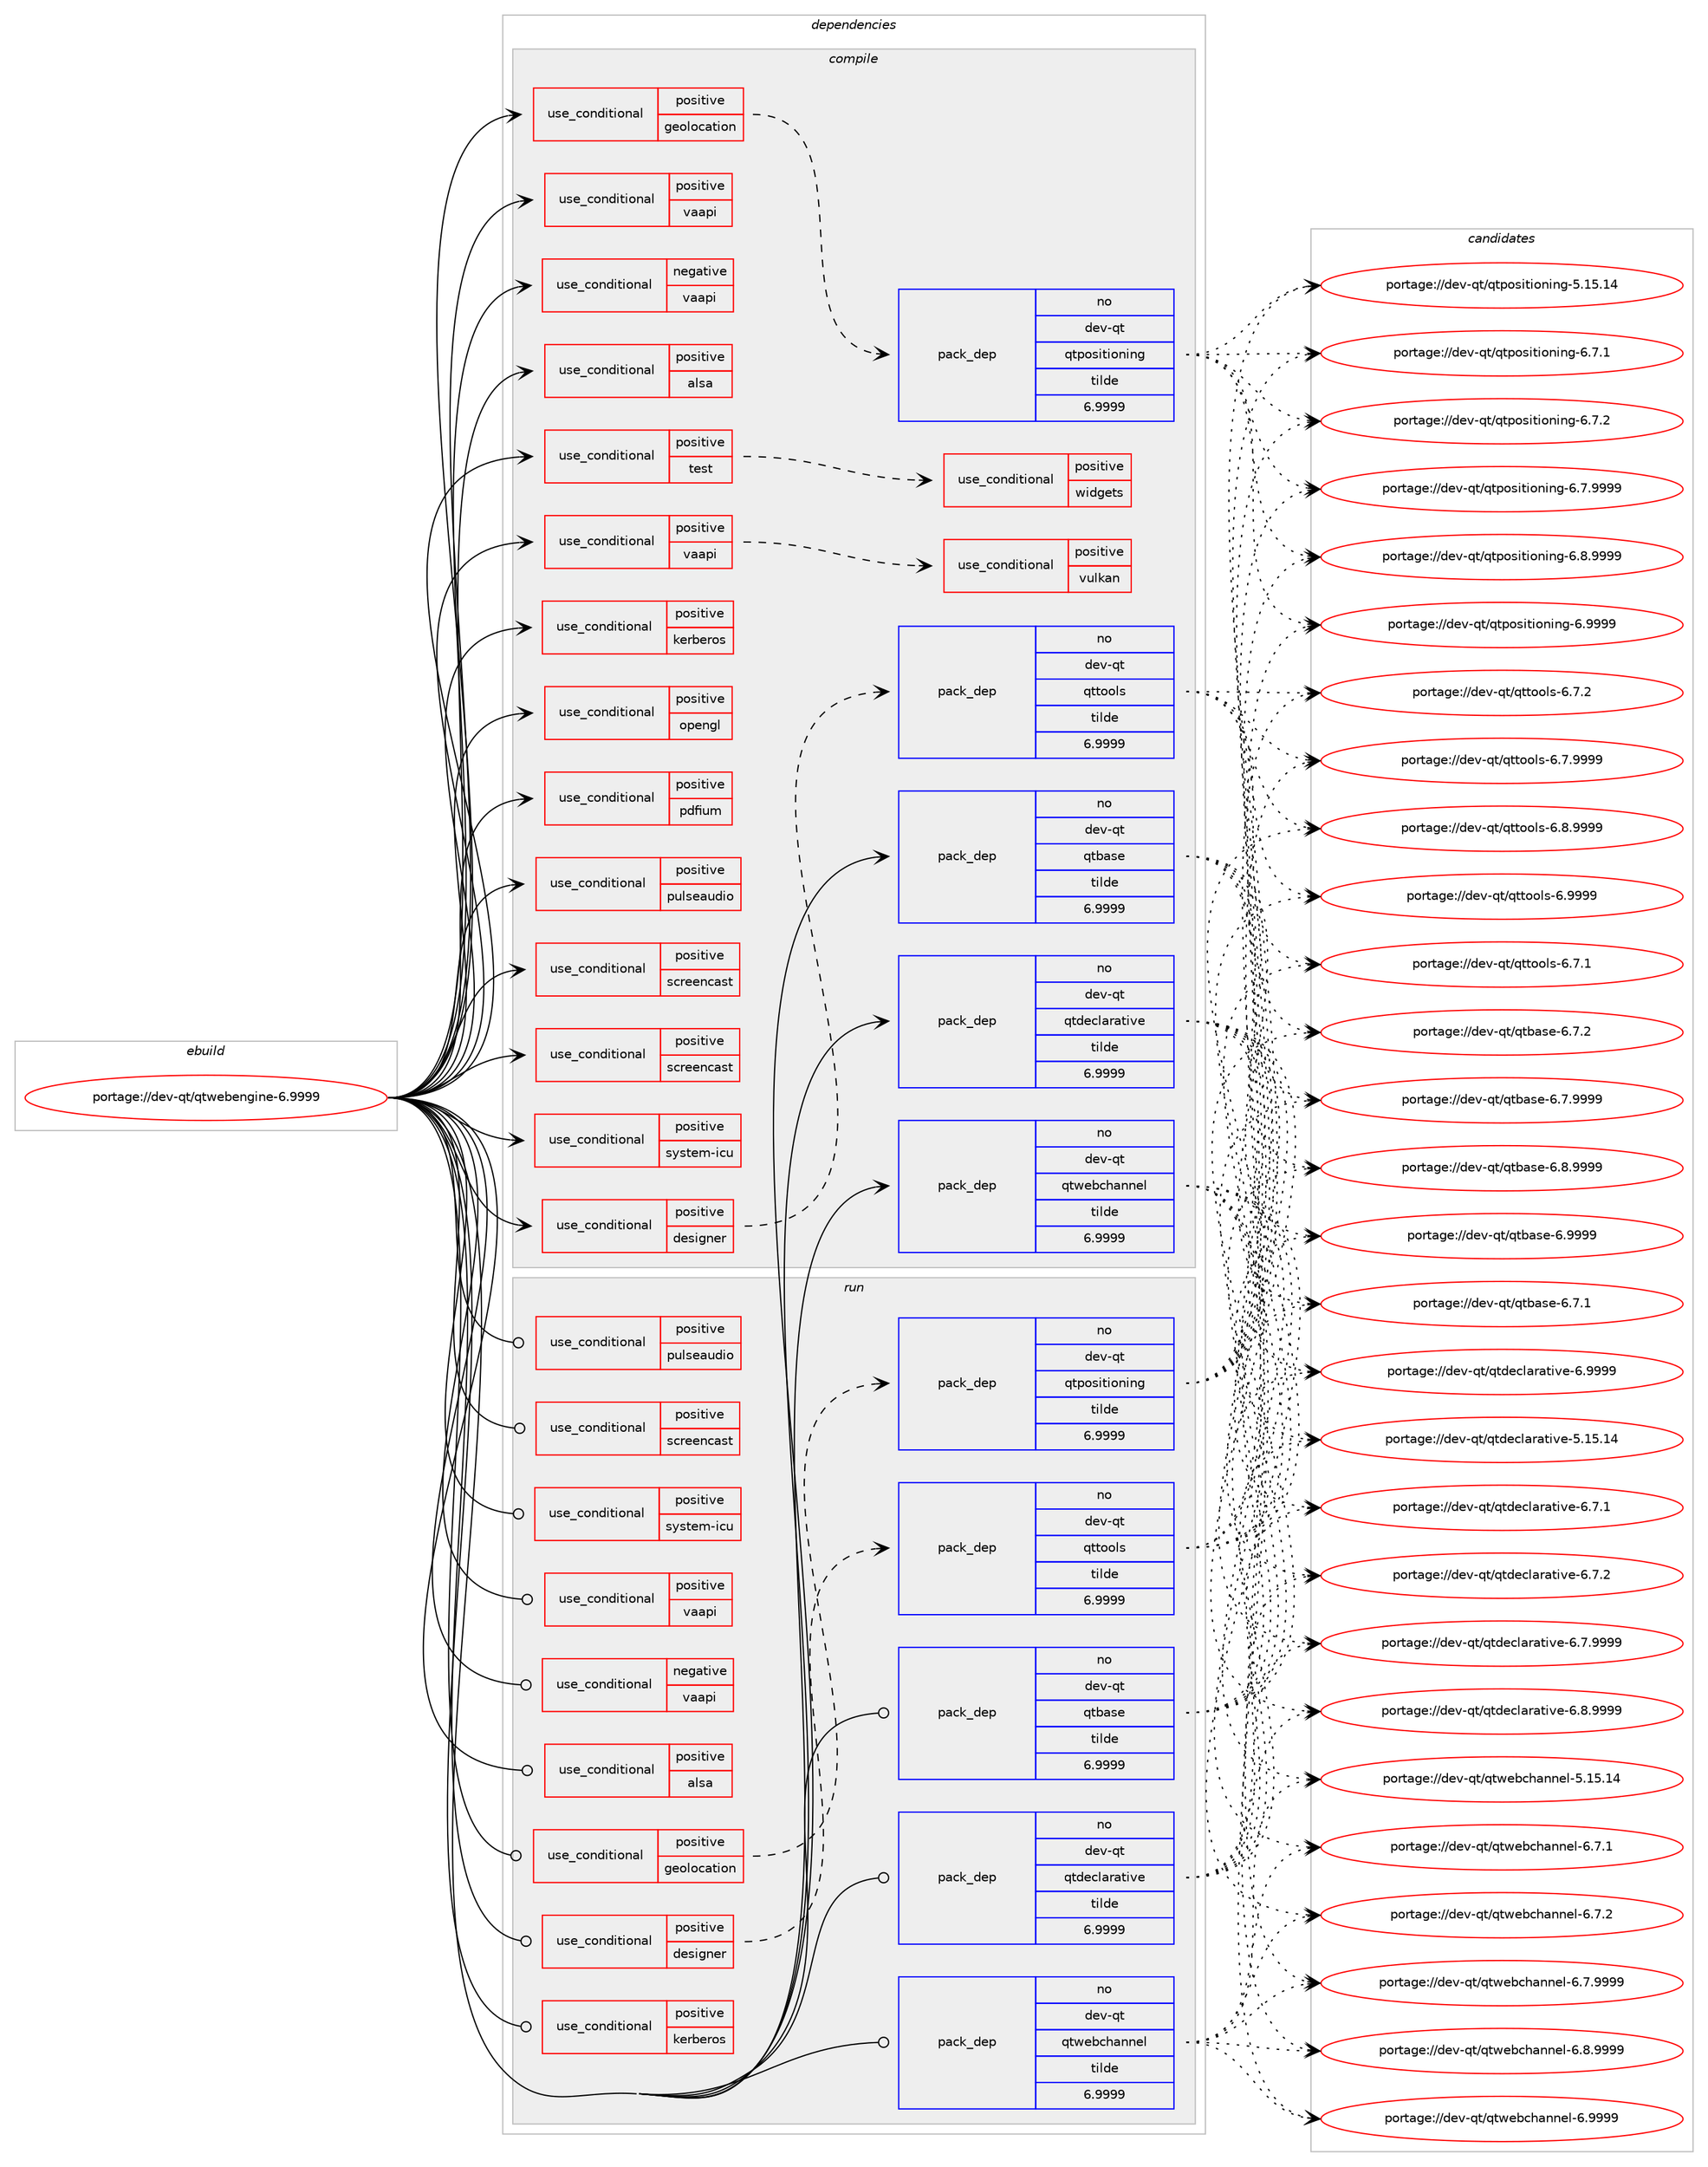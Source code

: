 digraph prolog {

# *************
# Graph options
# *************

newrank=true;
concentrate=true;
compound=true;
graph [rankdir=LR,fontname=Helvetica,fontsize=10,ranksep=1.5];#, ranksep=2.5, nodesep=0.2];
edge  [arrowhead=vee];
node  [fontname=Helvetica,fontsize=10];

# **********
# The ebuild
# **********

subgraph cluster_leftcol {
color=gray;
rank=same;
label=<<i>ebuild</i>>;
id [label="portage://dev-qt/qtwebengine-6.9999", color=red, width=4, href="../dev-qt/qtwebengine-6.9999.svg"];
}

# ****************
# The dependencies
# ****************

subgraph cluster_midcol {
color=gray;
label=<<i>dependencies</i>>;
subgraph cluster_compile {
fillcolor="#eeeeee";
style=filled;
label=<<i>compile</i>>;
subgraph cond41404 {
dependency86935 [label=<<TABLE BORDER="0" CELLBORDER="1" CELLSPACING="0" CELLPADDING="4"><TR><TD ROWSPAN="3" CELLPADDING="10">use_conditional</TD></TR><TR><TD>negative</TD></TR><TR><TD>vaapi</TD></TR></TABLE>>, shape=none, color=red];
# *** BEGIN UNKNOWN DEPENDENCY TYPE (TODO) ***
# dependency86935 -> package_dependency(portage://dev-qt/qtwebengine-6.9999,install,no,media-libs,libvpx,none,[,,],any_same_slot,[])
# *** END UNKNOWN DEPENDENCY TYPE (TODO) ***

}
id:e -> dependency86935:w [weight=20,style="solid",arrowhead="vee"];
subgraph cond41405 {
dependency86936 [label=<<TABLE BORDER="0" CELLBORDER="1" CELLSPACING="0" CELLPADDING="4"><TR><TD ROWSPAN="3" CELLPADDING="10">use_conditional</TD></TR><TR><TD>positive</TD></TR><TR><TD>alsa</TD></TR></TABLE>>, shape=none, color=red];
# *** BEGIN UNKNOWN DEPENDENCY TYPE (TODO) ***
# dependency86936 -> package_dependency(portage://dev-qt/qtwebengine-6.9999,install,no,media-libs,alsa-lib,none,[,,],[],[])
# *** END UNKNOWN DEPENDENCY TYPE (TODO) ***

}
id:e -> dependency86936:w [weight=20,style="solid",arrowhead="vee"];
subgraph cond41406 {
dependency86937 [label=<<TABLE BORDER="0" CELLBORDER="1" CELLSPACING="0" CELLPADDING="4"><TR><TD ROWSPAN="3" CELLPADDING="10">use_conditional</TD></TR><TR><TD>positive</TD></TR><TR><TD>designer</TD></TR></TABLE>>, shape=none, color=red];
subgraph pack44291 {
dependency86938 [label=<<TABLE BORDER="0" CELLBORDER="1" CELLSPACING="0" CELLPADDING="4" WIDTH="220"><TR><TD ROWSPAN="6" CELLPADDING="30">pack_dep</TD></TR><TR><TD WIDTH="110">no</TD></TR><TR><TD>dev-qt</TD></TR><TR><TD>qttools</TD></TR><TR><TD>tilde</TD></TR><TR><TD>6.9999</TD></TR></TABLE>>, shape=none, color=blue];
}
dependency86937:e -> dependency86938:w [weight=20,style="dashed",arrowhead="vee"];
}
id:e -> dependency86937:w [weight=20,style="solid",arrowhead="vee"];
subgraph cond41407 {
dependency86939 [label=<<TABLE BORDER="0" CELLBORDER="1" CELLSPACING="0" CELLPADDING="4"><TR><TD ROWSPAN="3" CELLPADDING="10">use_conditional</TD></TR><TR><TD>positive</TD></TR><TR><TD>geolocation</TD></TR></TABLE>>, shape=none, color=red];
subgraph pack44292 {
dependency86940 [label=<<TABLE BORDER="0" CELLBORDER="1" CELLSPACING="0" CELLPADDING="4" WIDTH="220"><TR><TD ROWSPAN="6" CELLPADDING="30">pack_dep</TD></TR><TR><TD WIDTH="110">no</TD></TR><TR><TD>dev-qt</TD></TR><TR><TD>qtpositioning</TD></TR><TR><TD>tilde</TD></TR><TR><TD>6.9999</TD></TR></TABLE>>, shape=none, color=blue];
}
dependency86939:e -> dependency86940:w [weight=20,style="dashed",arrowhead="vee"];
}
id:e -> dependency86939:w [weight=20,style="solid",arrowhead="vee"];
subgraph cond41408 {
dependency86941 [label=<<TABLE BORDER="0" CELLBORDER="1" CELLSPACING="0" CELLPADDING="4"><TR><TD ROWSPAN="3" CELLPADDING="10">use_conditional</TD></TR><TR><TD>positive</TD></TR><TR><TD>kerberos</TD></TR></TABLE>>, shape=none, color=red];
# *** BEGIN UNKNOWN DEPENDENCY TYPE (TODO) ***
# dependency86941 -> package_dependency(portage://dev-qt/qtwebengine-6.9999,install,no,virtual,krb5,none,[,,],[],[])
# *** END UNKNOWN DEPENDENCY TYPE (TODO) ***

}
id:e -> dependency86941:w [weight=20,style="solid",arrowhead="vee"];
subgraph cond41409 {
dependency86942 [label=<<TABLE BORDER="0" CELLBORDER="1" CELLSPACING="0" CELLPADDING="4"><TR><TD ROWSPAN="3" CELLPADDING="10">use_conditional</TD></TR><TR><TD>positive</TD></TR><TR><TD>opengl</TD></TR></TABLE>>, shape=none, color=red];
# *** BEGIN UNKNOWN DEPENDENCY TYPE (TODO) ***
# dependency86942 -> package_dependency(portage://dev-qt/qtwebengine-6.9999,install,no,media-libs,libglvnd,none,[,,],[],[use(enable(X),none)])
# *** END UNKNOWN DEPENDENCY TYPE (TODO) ***

}
id:e -> dependency86942:w [weight=20,style="solid",arrowhead="vee"];
subgraph cond41410 {
dependency86943 [label=<<TABLE BORDER="0" CELLBORDER="1" CELLSPACING="0" CELLPADDING="4"><TR><TD ROWSPAN="3" CELLPADDING="10">use_conditional</TD></TR><TR><TD>positive</TD></TR><TR><TD>pdfium</TD></TR></TABLE>>, shape=none, color=red];
# *** BEGIN UNKNOWN DEPENDENCY TYPE (TODO) ***
# dependency86943 -> package_dependency(portage://dev-qt/qtwebengine-6.9999,install,no,net-print,cups,none,[,,],[],[])
# *** END UNKNOWN DEPENDENCY TYPE (TODO) ***

}
id:e -> dependency86943:w [weight=20,style="solid",arrowhead="vee"];
subgraph cond41411 {
dependency86944 [label=<<TABLE BORDER="0" CELLBORDER="1" CELLSPACING="0" CELLPADDING="4"><TR><TD ROWSPAN="3" CELLPADDING="10">use_conditional</TD></TR><TR><TD>positive</TD></TR><TR><TD>pulseaudio</TD></TR></TABLE>>, shape=none, color=red];
# *** BEGIN UNKNOWN DEPENDENCY TYPE (TODO) ***
# dependency86944 -> package_dependency(portage://dev-qt/qtwebengine-6.9999,install,no,media-libs,libpulse,none,[,,],[],[use(enable(glib),none)])
# *** END UNKNOWN DEPENDENCY TYPE (TODO) ***

}
id:e -> dependency86944:w [weight=20,style="solid",arrowhead="vee"];
subgraph cond41412 {
dependency86945 [label=<<TABLE BORDER="0" CELLBORDER="1" CELLSPACING="0" CELLPADDING="4"><TR><TD ROWSPAN="3" CELLPADDING="10">use_conditional</TD></TR><TR><TD>positive</TD></TR><TR><TD>screencast</TD></TR></TABLE>>, shape=none, color=red];
# *** BEGIN UNKNOWN DEPENDENCY TYPE (TODO) ***
# dependency86945 -> package_dependency(portage://dev-qt/qtwebengine-6.9999,install,no,dev-libs,glib,none,[,,],[slot(2)],[])
# *** END UNKNOWN DEPENDENCY TYPE (TODO) ***

# *** BEGIN UNKNOWN DEPENDENCY TYPE (TODO) ***
# dependency86945 -> package_dependency(portage://dev-qt/qtwebengine-6.9999,install,no,media-video,pipewire,none,[,,],any_same_slot,[])
# *** END UNKNOWN DEPENDENCY TYPE (TODO) ***

}
id:e -> dependency86945:w [weight=20,style="solid",arrowhead="vee"];
subgraph cond41413 {
dependency86946 [label=<<TABLE BORDER="0" CELLBORDER="1" CELLSPACING="0" CELLPADDING="4"><TR><TD ROWSPAN="3" CELLPADDING="10">use_conditional</TD></TR><TR><TD>positive</TD></TR><TR><TD>screencast</TD></TR></TABLE>>, shape=none, color=red];
# *** BEGIN UNKNOWN DEPENDENCY TYPE (TODO) ***
# dependency86946 -> package_dependency(portage://dev-qt/qtwebengine-6.9999,install,no,media-libs,libepoxy,none,[,,],[],[use(enable(egl),positive)])
# *** END UNKNOWN DEPENDENCY TYPE (TODO) ***

}
id:e -> dependency86946:w [weight=20,style="solid",arrowhead="vee"];
subgraph cond41414 {
dependency86947 [label=<<TABLE BORDER="0" CELLBORDER="1" CELLSPACING="0" CELLPADDING="4"><TR><TD ROWSPAN="3" CELLPADDING="10">use_conditional</TD></TR><TR><TD>positive</TD></TR><TR><TD>system-icu</TD></TR></TABLE>>, shape=none, color=red];
# *** BEGIN UNKNOWN DEPENDENCY TYPE (TODO) ***
# dependency86947 -> package_dependency(portage://dev-qt/qtwebengine-6.9999,install,no,dev-libs,icu,none,[,,],any_same_slot,[])
# *** END UNKNOWN DEPENDENCY TYPE (TODO) ***

}
id:e -> dependency86947:w [weight=20,style="solid",arrowhead="vee"];
subgraph cond41415 {
dependency86948 [label=<<TABLE BORDER="0" CELLBORDER="1" CELLSPACING="0" CELLPADDING="4"><TR><TD ROWSPAN="3" CELLPADDING="10">use_conditional</TD></TR><TR><TD>positive</TD></TR><TR><TD>test</TD></TR></TABLE>>, shape=none, color=red];
subgraph cond41416 {
dependency86949 [label=<<TABLE BORDER="0" CELLBORDER="1" CELLSPACING="0" CELLPADDING="4"><TR><TD ROWSPAN="3" CELLPADDING="10">use_conditional</TD></TR><TR><TD>positive</TD></TR><TR><TD>widgets</TD></TR></TABLE>>, shape=none, color=red];
# *** BEGIN UNKNOWN DEPENDENCY TYPE (TODO) ***
# dependency86949 -> package_dependency(portage://dev-qt/qtwebengine-6.9999,install,no,app-text,poppler,none,[,,],[],[use(enable(cxx),positive)])
# *** END UNKNOWN DEPENDENCY TYPE (TODO) ***

}
dependency86948:e -> dependency86949:w [weight=20,style="dashed",arrowhead="vee"];
}
id:e -> dependency86948:w [weight=20,style="solid",arrowhead="vee"];
subgraph cond41417 {
dependency86950 [label=<<TABLE BORDER="0" CELLBORDER="1" CELLSPACING="0" CELLPADDING="4"><TR><TD ROWSPAN="3" CELLPADDING="10">use_conditional</TD></TR><TR><TD>positive</TD></TR><TR><TD>vaapi</TD></TR></TABLE>>, shape=none, color=red];
subgraph cond41418 {
dependency86951 [label=<<TABLE BORDER="0" CELLBORDER="1" CELLSPACING="0" CELLPADDING="4"><TR><TD ROWSPAN="3" CELLPADDING="10">use_conditional</TD></TR><TR><TD>positive</TD></TR><TR><TD>vulkan</TD></TR></TABLE>>, shape=none, color=red];
# *** BEGIN UNKNOWN DEPENDENCY TYPE (TODO) ***
# dependency86951 -> package_dependency(portage://dev-qt/qtwebengine-6.9999,install,no,dev-util,vulkan-headers,none,[,,],[],[])
# *** END UNKNOWN DEPENDENCY TYPE (TODO) ***

}
dependency86950:e -> dependency86951:w [weight=20,style="dashed",arrowhead="vee"];
}
id:e -> dependency86950:w [weight=20,style="solid",arrowhead="vee"];
subgraph cond41419 {
dependency86952 [label=<<TABLE BORDER="0" CELLBORDER="1" CELLSPACING="0" CELLPADDING="4"><TR><TD ROWSPAN="3" CELLPADDING="10">use_conditional</TD></TR><TR><TD>positive</TD></TR><TR><TD>vaapi</TD></TR></TABLE>>, shape=none, color=red];
# *** BEGIN UNKNOWN DEPENDENCY TYPE (TODO) ***
# dependency86952 -> package_dependency(portage://dev-qt/qtwebengine-6.9999,install,no,media-libs,libva,none,[,,],any_same_slot,[use(enable(X),none)])
# *** END UNKNOWN DEPENDENCY TYPE (TODO) ***

}
id:e -> dependency86952:w [weight=20,style="solid",arrowhead="vee"];
# *** BEGIN UNKNOWN DEPENDENCY TYPE (TODO) ***
# id -> package_dependency(portage://dev-qt/qtwebengine-6.9999,install,no,app-arch,snappy,none,[,,],any_same_slot,[])
# *** END UNKNOWN DEPENDENCY TYPE (TODO) ***

# *** BEGIN UNKNOWN DEPENDENCY TYPE (TODO) ***
# id -> package_dependency(portage://dev-qt/qtwebengine-6.9999,install,no,dev-libs,expat,none,[,,],[],[])
# *** END UNKNOWN DEPENDENCY TYPE (TODO) ***

# *** BEGIN UNKNOWN DEPENDENCY TYPE (TODO) ***
# id -> package_dependency(portage://dev-qt/qtwebengine-6.9999,install,no,dev-libs,libevent,none,[,,],any_same_slot,[])
# *** END UNKNOWN DEPENDENCY TYPE (TODO) ***

# *** BEGIN UNKNOWN DEPENDENCY TYPE (TODO) ***
# id -> package_dependency(portage://dev-qt/qtwebengine-6.9999,install,no,dev-libs,libxml2,none,[,,],[],[use(enable(icu),none)])
# *** END UNKNOWN DEPENDENCY TYPE (TODO) ***

# *** BEGIN UNKNOWN DEPENDENCY TYPE (TODO) ***
# id -> package_dependency(portage://dev-qt/qtwebengine-6.9999,install,no,dev-libs,libxslt,none,[,,],[],[])
# *** END UNKNOWN DEPENDENCY TYPE (TODO) ***

# *** BEGIN UNKNOWN DEPENDENCY TYPE (TODO) ***
# id -> package_dependency(portage://dev-qt/qtwebengine-6.9999,install,no,dev-libs,nspr,none,[,,],[],[])
# *** END UNKNOWN DEPENDENCY TYPE (TODO) ***

# *** BEGIN UNKNOWN DEPENDENCY TYPE (TODO) ***
# id -> package_dependency(portage://dev-qt/qtwebengine-6.9999,install,no,dev-libs,nss,none,[,,],[],[])
# *** END UNKNOWN DEPENDENCY TYPE (TODO) ***

subgraph pack44293 {
dependency86953 [label=<<TABLE BORDER="0" CELLBORDER="1" CELLSPACING="0" CELLPADDING="4" WIDTH="220"><TR><TD ROWSPAN="6" CELLPADDING="30">pack_dep</TD></TR><TR><TD WIDTH="110">no</TD></TR><TR><TD>dev-qt</TD></TR><TR><TD>qtbase</TD></TR><TR><TD>tilde</TD></TR><TR><TD>6.9999</TD></TR></TABLE>>, shape=none, color=blue];
}
id:e -> dependency86953:w [weight=20,style="solid",arrowhead="vee"];
subgraph pack44294 {
dependency86954 [label=<<TABLE BORDER="0" CELLBORDER="1" CELLSPACING="0" CELLPADDING="4" WIDTH="220"><TR><TD ROWSPAN="6" CELLPADDING="30">pack_dep</TD></TR><TR><TD WIDTH="110">no</TD></TR><TR><TD>dev-qt</TD></TR><TR><TD>qtdeclarative</TD></TR><TR><TD>tilde</TD></TR><TR><TD>6.9999</TD></TR></TABLE>>, shape=none, color=blue];
}
id:e -> dependency86954:w [weight=20,style="solid",arrowhead="vee"];
subgraph pack44295 {
dependency86955 [label=<<TABLE BORDER="0" CELLBORDER="1" CELLSPACING="0" CELLPADDING="4" WIDTH="220"><TR><TD ROWSPAN="6" CELLPADDING="30">pack_dep</TD></TR><TR><TD WIDTH="110">no</TD></TR><TR><TD>dev-qt</TD></TR><TR><TD>qtwebchannel</TD></TR><TR><TD>tilde</TD></TR><TR><TD>6.9999</TD></TR></TABLE>>, shape=none, color=blue];
}
id:e -> dependency86955:w [weight=20,style="solid",arrowhead="vee"];
# *** BEGIN UNKNOWN DEPENDENCY TYPE (TODO) ***
# id -> package_dependency(portage://dev-qt/qtwebengine-6.9999,install,no,media-libs,fontconfig,none,[,,],[],[])
# *** END UNKNOWN DEPENDENCY TYPE (TODO) ***

# *** BEGIN UNKNOWN DEPENDENCY TYPE (TODO) ***
# id -> package_dependency(portage://dev-qt/qtwebengine-6.9999,install,no,media-libs,freetype,none,[,,],[],[])
# *** END UNKNOWN DEPENDENCY TYPE (TODO) ***

# *** BEGIN UNKNOWN DEPENDENCY TYPE (TODO) ***
# id -> package_dependency(portage://dev-qt/qtwebengine-6.9999,install,no,media-libs,harfbuzz,none,[,,],any_same_slot,[])
# *** END UNKNOWN DEPENDENCY TYPE (TODO) ***

# *** BEGIN UNKNOWN DEPENDENCY TYPE (TODO) ***
# id -> package_dependency(portage://dev-qt/qtwebengine-6.9999,install,no,media-libs,lcms,none,[,,],[slot(2)],[])
# *** END UNKNOWN DEPENDENCY TYPE (TODO) ***

# *** BEGIN UNKNOWN DEPENDENCY TYPE (TODO) ***
# id -> package_dependency(portage://dev-qt/qtwebengine-6.9999,install,no,media-libs,libglvnd,none,[,,],[],[])
# *** END UNKNOWN DEPENDENCY TYPE (TODO) ***

# *** BEGIN UNKNOWN DEPENDENCY TYPE (TODO) ***
# id -> package_dependency(portage://dev-qt/qtwebengine-6.9999,install,no,media-libs,libjpeg-turbo,none,[,,],any_same_slot,[])
# *** END UNKNOWN DEPENDENCY TYPE (TODO) ***

# *** BEGIN UNKNOWN DEPENDENCY TYPE (TODO) ***
# id -> package_dependency(portage://dev-qt/qtwebengine-6.9999,install,no,media-libs,libpng,none,[,,],any_same_slot,[])
# *** END UNKNOWN DEPENDENCY TYPE (TODO) ***

# *** BEGIN UNKNOWN DEPENDENCY TYPE (TODO) ***
# id -> package_dependency(portage://dev-qt/qtwebengine-6.9999,install,no,media-libs,libwebp,none,[,,],any_same_slot,[])
# *** END UNKNOWN DEPENDENCY TYPE (TODO) ***

# *** BEGIN UNKNOWN DEPENDENCY TYPE (TODO) ***
# id -> package_dependency(portage://dev-qt/qtwebengine-6.9999,install,no,media-libs,mesa,none,[,,],[],[use(enable(gbm),positive)])
# *** END UNKNOWN DEPENDENCY TYPE (TODO) ***

# *** BEGIN UNKNOWN DEPENDENCY TYPE (TODO) ***
# id -> package_dependency(portage://dev-qt/qtwebengine-6.9999,install,no,media-libs,openjpeg,none,[,,],[slot(2),equal],[])
# *** END UNKNOWN DEPENDENCY TYPE (TODO) ***

# *** BEGIN UNKNOWN DEPENDENCY TYPE (TODO) ***
# id -> package_dependency(portage://dev-qt/qtwebengine-6.9999,install,no,media-libs,opus,none,[,,],[],[])
# *** END UNKNOWN DEPENDENCY TYPE (TODO) ***

# *** BEGIN UNKNOWN DEPENDENCY TYPE (TODO) ***
# id -> package_dependency(portage://dev-qt/qtwebengine-6.9999,install,no,media-libs,tiff,none,[,,],any_same_slot,[])
# *** END UNKNOWN DEPENDENCY TYPE (TODO) ***

# *** BEGIN UNKNOWN DEPENDENCY TYPE (TODO) ***
# id -> package_dependency(portage://dev-qt/qtwebengine-6.9999,install,no,sys-apps,dbus,none,[,,],[],[])
# *** END UNKNOWN DEPENDENCY TYPE (TODO) ***

# *** BEGIN UNKNOWN DEPENDENCY TYPE (TODO) ***
# id -> package_dependency(portage://dev-qt/qtwebengine-6.9999,install,no,sys-apps,pciutils,none,[,,],[],[])
# *** END UNKNOWN DEPENDENCY TYPE (TODO) ***

# *** BEGIN UNKNOWN DEPENDENCY TYPE (TODO) ***
# id -> package_dependency(portage://dev-qt/qtwebengine-6.9999,install,no,sys-devel,gcc,none,[,,],any_different_slot,[])
# *** END UNKNOWN DEPENDENCY TYPE (TODO) ***

# *** BEGIN UNKNOWN DEPENDENCY TYPE (TODO) ***
# id -> package_dependency(portage://dev-qt/qtwebengine-6.9999,install,no,sys-libs,zlib,none,[,,],any_same_slot,[use(enable(minizip),none)])
# *** END UNKNOWN DEPENDENCY TYPE (TODO) ***

# *** BEGIN UNKNOWN DEPENDENCY TYPE (TODO) ***
# id -> package_dependency(portage://dev-qt/qtwebengine-6.9999,install,no,virtual,libudev,none,[,,],[],[])
# *** END UNKNOWN DEPENDENCY TYPE (TODO) ***

# *** BEGIN UNKNOWN DEPENDENCY TYPE (TODO) ***
# id -> package_dependency(portage://dev-qt/qtwebengine-6.9999,install,no,x11-base,xorg-proto,none,[,,],[],[])
# *** END UNKNOWN DEPENDENCY TYPE (TODO) ***

# *** BEGIN UNKNOWN DEPENDENCY TYPE (TODO) ***
# id -> package_dependency(portage://dev-qt/qtwebengine-6.9999,install,no,x11-libs,libX11,none,[,,],[],[])
# *** END UNKNOWN DEPENDENCY TYPE (TODO) ***

# *** BEGIN UNKNOWN DEPENDENCY TYPE (TODO) ***
# id -> package_dependency(portage://dev-qt/qtwebengine-6.9999,install,no,x11-libs,libXcomposite,none,[,,],[],[])
# *** END UNKNOWN DEPENDENCY TYPE (TODO) ***

# *** BEGIN UNKNOWN DEPENDENCY TYPE (TODO) ***
# id -> package_dependency(portage://dev-qt/qtwebengine-6.9999,install,no,x11-libs,libXcursor,none,[,,],[],[])
# *** END UNKNOWN DEPENDENCY TYPE (TODO) ***

# *** BEGIN UNKNOWN DEPENDENCY TYPE (TODO) ***
# id -> package_dependency(portage://dev-qt/qtwebengine-6.9999,install,no,x11-libs,libXdamage,none,[,,],[],[])
# *** END UNKNOWN DEPENDENCY TYPE (TODO) ***

# *** BEGIN UNKNOWN DEPENDENCY TYPE (TODO) ***
# id -> package_dependency(portage://dev-qt/qtwebengine-6.9999,install,no,x11-libs,libXext,none,[,,],[],[])
# *** END UNKNOWN DEPENDENCY TYPE (TODO) ***

# *** BEGIN UNKNOWN DEPENDENCY TYPE (TODO) ***
# id -> package_dependency(portage://dev-qt/qtwebengine-6.9999,install,no,x11-libs,libXfixes,none,[,,],[],[])
# *** END UNKNOWN DEPENDENCY TYPE (TODO) ***

# *** BEGIN UNKNOWN DEPENDENCY TYPE (TODO) ***
# id -> package_dependency(portage://dev-qt/qtwebengine-6.9999,install,no,x11-libs,libXi,none,[,,],[],[])
# *** END UNKNOWN DEPENDENCY TYPE (TODO) ***

# *** BEGIN UNKNOWN DEPENDENCY TYPE (TODO) ***
# id -> package_dependency(portage://dev-qt/qtwebengine-6.9999,install,no,x11-libs,libXrandr,none,[,,],[],[])
# *** END UNKNOWN DEPENDENCY TYPE (TODO) ***

# *** BEGIN UNKNOWN DEPENDENCY TYPE (TODO) ***
# id -> package_dependency(portage://dev-qt/qtwebengine-6.9999,install,no,x11-libs,libXtst,none,[,,],[],[])
# *** END UNKNOWN DEPENDENCY TYPE (TODO) ***

# *** BEGIN UNKNOWN DEPENDENCY TYPE (TODO) ***
# id -> package_dependency(portage://dev-qt/qtwebengine-6.9999,install,no,x11-libs,libdrm,none,[,,],[],[])
# *** END UNKNOWN DEPENDENCY TYPE (TODO) ***

# *** BEGIN UNKNOWN DEPENDENCY TYPE (TODO) ***
# id -> package_dependency(portage://dev-qt/qtwebengine-6.9999,install,no,x11-libs,libxcb,none,[,,],any_same_slot,[])
# *** END UNKNOWN DEPENDENCY TYPE (TODO) ***

# *** BEGIN UNKNOWN DEPENDENCY TYPE (TODO) ***
# id -> package_dependency(portage://dev-qt/qtwebengine-6.9999,install,no,x11-libs,libxkbcommon,none,[,,],[],[])
# *** END UNKNOWN DEPENDENCY TYPE (TODO) ***

# *** BEGIN UNKNOWN DEPENDENCY TYPE (TODO) ***
# id -> package_dependency(portage://dev-qt/qtwebengine-6.9999,install,no,x11-libs,libxkbfile,none,[,,],[],[])
# *** END UNKNOWN DEPENDENCY TYPE (TODO) ***

# *** BEGIN UNKNOWN DEPENDENCY TYPE (TODO) ***
# id -> package_dependency(portage://dev-qt/qtwebengine-6.9999,install,no,x11-libs,libxshmfence,none,[,,],[],[])
# *** END UNKNOWN DEPENDENCY TYPE (TODO) ***

}
subgraph cluster_compileandrun {
fillcolor="#eeeeee";
style=filled;
label=<<i>compile and run</i>>;
}
subgraph cluster_run {
fillcolor="#eeeeee";
style=filled;
label=<<i>run</i>>;
subgraph cond41420 {
dependency86956 [label=<<TABLE BORDER="0" CELLBORDER="1" CELLSPACING="0" CELLPADDING="4"><TR><TD ROWSPAN="3" CELLPADDING="10">use_conditional</TD></TR><TR><TD>negative</TD></TR><TR><TD>vaapi</TD></TR></TABLE>>, shape=none, color=red];
# *** BEGIN UNKNOWN DEPENDENCY TYPE (TODO) ***
# dependency86956 -> package_dependency(portage://dev-qt/qtwebengine-6.9999,run,no,media-libs,libvpx,none,[,,],any_same_slot,[])
# *** END UNKNOWN DEPENDENCY TYPE (TODO) ***

}
id:e -> dependency86956:w [weight=20,style="solid",arrowhead="odot"];
subgraph cond41421 {
dependency86957 [label=<<TABLE BORDER="0" CELLBORDER="1" CELLSPACING="0" CELLPADDING="4"><TR><TD ROWSPAN="3" CELLPADDING="10">use_conditional</TD></TR><TR><TD>positive</TD></TR><TR><TD>alsa</TD></TR></TABLE>>, shape=none, color=red];
# *** BEGIN UNKNOWN DEPENDENCY TYPE (TODO) ***
# dependency86957 -> package_dependency(portage://dev-qt/qtwebengine-6.9999,run,no,media-libs,alsa-lib,none,[,,],[],[])
# *** END UNKNOWN DEPENDENCY TYPE (TODO) ***

}
id:e -> dependency86957:w [weight=20,style="solid",arrowhead="odot"];
subgraph cond41422 {
dependency86958 [label=<<TABLE BORDER="0" CELLBORDER="1" CELLSPACING="0" CELLPADDING="4"><TR><TD ROWSPAN="3" CELLPADDING="10">use_conditional</TD></TR><TR><TD>positive</TD></TR><TR><TD>designer</TD></TR></TABLE>>, shape=none, color=red];
subgraph pack44296 {
dependency86959 [label=<<TABLE BORDER="0" CELLBORDER="1" CELLSPACING="0" CELLPADDING="4" WIDTH="220"><TR><TD ROWSPAN="6" CELLPADDING="30">pack_dep</TD></TR><TR><TD WIDTH="110">no</TD></TR><TR><TD>dev-qt</TD></TR><TR><TD>qttools</TD></TR><TR><TD>tilde</TD></TR><TR><TD>6.9999</TD></TR></TABLE>>, shape=none, color=blue];
}
dependency86958:e -> dependency86959:w [weight=20,style="dashed",arrowhead="vee"];
}
id:e -> dependency86958:w [weight=20,style="solid",arrowhead="odot"];
subgraph cond41423 {
dependency86960 [label=<<TABLE BORDER="0" CELLBORDER="1" CELLSPACING="0" CELLPADDING="4"><TR><TD ROWSPAN="3" CELLPADDING="10">use_conditional</TD></TR><TR><TD>positive</TD></TR><TR><TD>geolocation</TD></TR></TABLE>>, shape=none, color=red];
subgraph pack44297 {
dependency86961 [label=<<TABLE BORDER="0" CELLBORDER="1" CELLSPACING="0" CELLPADDING="4" WIDTH="220"><TR><TD ROWSPAN="6" CELLPADDING="30">pack_dep</TD></TR><TR><TD WIDTH="110">no</TD></TR><TR><TD>dev-qt</TD></TR><TR><TD>qtpositioning</TD></TR><TR><TD>tilde</TD></TR><TR><TD>6.9999</TD></TR></TABLE>>, shape=none, color=blue];
}
dependency86960:e -> dependency86961:w [weight=20,style="dashed",arrowhead="vee"];
}
id:e -> dependency86960:w [weight=20,style="solid",arrowhead="odot"];
subgraph cond41424 {
dependency86962 [label=<<TABLE BORDER="0" CELLBORDER="1" CELLSPACING="0" CELLPADDING="4"><TR><TD ROWSPAN="3" CELLPADDING="10">use_conditional</TD></TR><TR><TD>positive</TD></TR><TR><TD>kerberos</TD></TR></TABLE>>, shape=none, color=red];
# *** BEGIN UNKNOWN DEPENDENCY TYPE (TODO) ***
# dependency86962 -> package_dependency(portage://dev-qt/qtwebengine-6.9999,run,no,virtual,krb5,none,[,,],[],[])
# *** END UNKNOWN DEPENDENCY TYPE (TODO) ***

}
id:e -> dependency86962:w [weight=20,style="solid",arrowhead="odot"];
subgraph cond41425 {
dependency86963 [label=<<TABLE BORDER="0" CELLBORDER="1" CELLSPACING="0" CELLPADDING="4"><TR><TD ROWSPAN="3" CELLPADDING="10">use_conditional</TD></TR><TR><TD>positive</TD></TR><TR><TD>pulseaudio</TD></TR></TABLE>>, shape=none, color=red];
# *** BEGIN UNKNOWN DEPENDENCY TYPE (TODO) ***
# dependency86963 -> package_dependency(portage://dev-qt/qtwebengine-6.9999,run,no,media-libs,libpulse,none,[,,],[],[use(enable(glib),none)])
# *** END UNKNOWN DEPENDENCY TYPE (TODO) ***

}
id:e -> dependency86963:w [weight=20,style="solid",arrowhead="odot"];
subgraph cond41426 {
dependency86964 [label=<<TABLE BORDER="0" CELLBORDER="1" CELLSPACING="0" CELLPADDING="4"><TR><TD ROWSPAN="3" CELLPADDING="10">use_conditional</TD></TR><TR><TD>positive</TD></TR><TR><TD>screencast</TD></TR></TABLE>>, shape=none, color=red];
# *** BEGIN UNKNOWN DEPENDENCY TYPE (TODO) ***
# dependency86964 -> package_dependency(portage://dev-qt/qtwebengine-6.9999,run,no,dev-libs,glib,none,[,,],[slot(2)],[])
# *** END UNKNOWN DEPENDENCY TYPE (TODO) ***

# *** BEGIN UNKNOWN DEPENDENCY TYPE (TODO) ***
# dependency86964 -> package_dependency(portage://dev-qt/qtwebengine-6.9999,run,no,media-video,pipewire,none,[,,],any_same_slot,[])
# *** END UNKNOWN DEPENDENCY TYPE (TODO) ***

}
id:e -> dependency86964:w [weight=20,style="solid",arrowhead="odot"];
subgraph cond41427 {
dependency86965 [label=<<TABLE BORDER="0" CELLBORDER="1" CELLSPACING="0" CELLPADDING="4"><TR><TD ROWSPAN="3" CELLPADDING="10">use_conditional</TD></TR><TR><TD>positive</TD></TR><TR><TD>system-icu</TD></TR></TABLE>>, shape=none, color=red];
# *** BEGIN UNKNOWN DEPENDENCY TYPE (TODO) ***
# dependency86965 -> package_dependency(portage://dev-qt/qtwebengine-6.9999,run,no,dev-libs,icu,none,[,,],any_same_slot,[])
# *** END UNKNOWN DEPENDENCY TYPE (TODO) ***

}
id:e -> dependency86965:w [weight=20,style="solid",arrowhead="odot"];
subgraph cond41428 {
dependency86966 [label=<<TABLE BORDER="0" CELLBORDER="1" CELLSPACING="0" CELLPADDING="4"><TR><TD ROWSPAN="3" CELLPADDING="10">use_conditional</TD></TR><TR><TD>positive</TD></TR><TR><TD>vaapi</TD></TR></TABLE>>, shape=none, color=red];
# *** BEGIN UNKNOWN DEPENDENCY TYPE (TODO) ***
# dependency86966 -> package_dependency(portage://dev-qt/qtwebengine-6.9999,run,no,media-libs,libva,none,[,,],any_same_slot,[use(enable(X),none)])
# *** END UNKNOWN DEPENDENCY TYPE (TODO) ***

}
id:e -> dependency86966:w [weight=20,style="solid",arrowhead="odot"];
# *** BEGIN UNKNOWN DEPENDENCY TYPE (TODO) ***
# id -> package_dependency(portage://dev-qt/qtwebengine-6.9999,run,no,app-arch,snappy,none,[,,],any_same_slot,[])
# *** END UNKNOWN DEPENDENCY TYPE (TODO) ***

# *** BEGIN UNKNOWN DEPENDENCY TYPE (TODO) ***
# id -> package_dependency(portage://dev-qt/qtwebengine-6.9999,run,no,dev-libs,expat,none,[,,],[],[])
# *** END UNKNOWN DEPENDENCY TYPE (TODO) ***

# *** BEGIN UNKNOWN DEPENDENCY TYPE (TODO) ***
# id -> package_dependency(portage://dev-qt/qtwebengine-6.9999,run,no,dev-libs,libevent,none,[,,],any_same_slot,[])
# *** END UNKNOWN DEPENDENCY TYPE (TODO) ***

# *** BEGIN UNKNOWN DEPENDENCY TYPE (TODO) ***
# id -> package_dependency(portage://dev-qt/qtwebengine-6.9999,run,no,dev-libs,libxml2,none,[,,],[],[use(enable(icu),none)])
# *** END UNKNOWN DEPENDENCY TYPE (TODO) ***

# *** BEGIN UNKNOWN DEPENDENCY TYPE (TODO) ***
# id -> package_dependency(portage://dev-qt/qtwebengine-6.9999,run,no,dev-libs,libxslt,none,[,,],[],[])
# *** END UNKNOWN DEPENDENCY TYPE (TODO) ***

# *** BEGIN UNKNOWN DEPENDENCY TYPE (TODO) ***
# id -> package_dependency(portage://dev-qt/qtwebengine-6.9999,run,no,dev-libs,nspr,none,[,,],[],[])
# *** END UNKNOWN DEPENDENCY TYPE (TODO) ***

# *** BEGIN UNKNOWN DEPENDENCY TYPE (TODO) ***
# id -> package_dependency(portage://dev-qt/qtwebengine-6.9999,run,no,dev-libs,nss,none,[,,],[],[])
# *** END UNKNOWN DEPENDENCY TYPE (TODO) ***

subgraph pack44298 {
dependency86967 [label=<<TABLE BORDER="0" CELLBORDER="1" CELLSPACING="0" CELLPADDING="4" WIDTH="220"><TR><TD ROWSPAN="6" CELLPADDING="30">pack_dep</TD></TR><TR><TD WIDTH="110">no</TD></TR><TR><TD>dev-qt</TD></TR><TR><TD>qtbase</TD></TR><TR><TD>tilde</TD></TR><TR><TD>6.9999</TD></TR></TABLE>>, shape=none, color=blue];
}
id:e -> dependency86967:w [weight=20,style="solid",arrowhead="odot"];
subgraph pack44299 {
dependency86968 [label=<<TABLE BORDER="0" CELLBORDER="1" CELLSPACING="0" CELLPADDING="4" WIDTH="220"><TR><TD ROWSPAN="6" CELLPADDING="30">pack_dep</TD></TR><TR><TD WIDTH="110">no</TD></TR><TR><TD>dev-qt</TD></TR><TR><TD>qtdeclarative</TD></TR><TR><TD>tilde</TD></TR><TR><TD>6.9999</TD></TR></TABLE>>, shape=none, color=blue];
}
id:e -> dependency86968:w [weight=20,style="solid",arrowhead="odot"];
subgraph pack44300 {
dependency86969 [label=<<TABLE BORDER="0" CELLBORDER="1" CELLSPACING="0" CELLPADDING="4" WIDTH="220"><TR><TD ROWSPAN="6" CELLPADDING="30">pack_dep</TD></TR><TR><TD WIDTH="110">no</TD></TR><TR><TD>dev-qt</TD></TR><TR><TD>qtwebchannel</TD></TR><TR><TD>tilde</TD></TR><TR><TD>6.9999</TD></TR></TABLE>>, shape=none, color=blue];
}
id:e -> dependency86969:w [weight=20,style="solid",arrowhead="odot"];
# *** BEGIN UNKNOWN DEPENDENCY TYPE (TODO) ***
# id -> package_dependency(portage://dev-qt/qtwebengine-6.9999,run,no,media-libs,fontconfig,none,[,,],[],[])
# *** END UNKNOWN DEPENDENCY TYPE (TODO) ***

# *** BEGIN UNKNOWN DEPENDENCY TYPE (TODO) ***
# id -> package_dependency(portage://dev-qt/qtwebengine-6.9999,run,no,media-libs,freetype,none,[,,],[],[])
# *** END UNKNOWN DEPENDENCY TYPE (TODO) ***

# *** BEGIN UNKNOWN DEPENDENCY TYPE (TODO) ***
# id -> package_dependency(portage://dev-qt/qtwebengine-6.9999,run,no,media-libs,harfbuzz,none,[,,],any_same_slot,[])
# *** END UNKNOWN DEPENDENCY TYPE (TODO) ***

# *** BEGIN UNKNOWN DEPENDENCY TYPE (TODO) ***
# id -> package_dependency(portage://dev-qt/qtwebengine-6.9999,run,no,media-libs,lcms,none,[,,],[slot(2)],[])
# *** END UNKNOWN DEPENDENCY TYPE (TODO) ***

# *** BEGIN UNKNOWN DEPENDENCY TYPE (TODO) ***
# id -> package_dependency(portage://dev-qt/qtwebengine-6.9999,run,no,media-libs,libjpeg-turbo,none,[,,],any_same_slot,[])
# *** END UNKNOWN DEPENDENCY TYPE (TODO) ***

# *** BEGIN UNKNOWN DEPENDENCY TYPE (TODO) ***
# id -> package_dependency(portage://dev-qt/qtwebengine-6.9999,run,no,media-libs,libpng,none,[,,],any_same_slot,[])
# *** END UNKNOWN DEPENDENCY TYPE (TODO) ***

# *** BEGIN UNKNOWN DEPENDENCY TYPE (TODO) ***
# id -> package_dependency(portage://dev-qt/qtwebengine-6.9999,run,no,media-libs,libwebp,none,[,,],any_same_slot,[])
# *** END UNKNOWN DEPENDENCY TYPE (TODO) ***

# *** BEGIN UNKNOWN DEPENDENCY TYPE (TODO) ***
# id -> package_dependency(portage://dev-qt/qtwebengine-6.9999,run,no,media-libs,mesa,none,[,,],[],[use(enable(gbm),positive)])
# *** END UNKNOWN DEPENDENCY TYPE (TODO) ***

# *** BEGIN UNKNOWN DEPENDENCY TYPE (TODO) ***
# id -> package_dependency(portage://dev-qt/qtwebengine-6.9999,run,no,media-libs,openjpeg,none,[,,],[slot(2),equal],[])
# *** END UNKNOWN DEPENDENCY TYPE (TODO) ***

# *** BEGIN UNKNOWN DEPENDENCY TYPE (TODO) ***
# id -> package_dependency(portage://dev-qt/qtwebengine-6.9999,run,no,media-libs,opus,none,[,,],[],[])
# *** END UNKNOWN DEPENDENCY TYPE (TODO) ***

# *** BEGIN UNKNOWN DEPENDENCY TYPE (TODO) ***
# id -> package_dependency(portage://dev-qt/qtwebengine-6.9999,run,no,media-libs,tiff,none,[,,],any_same_slot,[])
# *** END UNKNOWN DEPENDENCY TYPE (TODO) ***

# *** BEGIN UNKNOWN DEPENDENCY TYPE (TODO) ***
# id -> package_dependency(portage://dev-qt/qtwebengine-6.9999,run,no,sys-apps,dbus,none,[,,],[],[])
# *** END UNKNOWN DEPENDENCY TYPE (TODO) ***

# *** BEGIN UNKNOWN DEPENDENCY TYPE (TODO) ***
# id -> package_dependency(portage://dev-qt/qtwebengine-6.9999,run,no,sys-apps,pciutils,none,[,,],[],[])
# *** END UNKNOWN DEPENDENCY TYPE (TODO) ***

# *** BEGIN UNKNOWN DEPENDENCY TYPE (TODO) ***
# id -> package_dependency(portage://dev-qt/qtwebengine-6.9999,run,no,sys-devel,gcc,none,[,,],any_different_slot,[])
# *** END UNKNOWN DEPENDENCY TYPE (TODO) ***

# *** BEGIN UNKNOWN DEPENDENCY TYPE (TODO) ***
# id -> package_dependency(portage://dev-qt/qtwebengine-6.9999,run,no,sys-libs,zlib,none,[,,],any_same_slot,[use(enable(minizip),none)])
# *** END UNKNOWN DEPENDENCY TYPE (TODO) ***

# *** BEGIN UNKNOWN DEPENDENCY TYPE (TODO) ***
# id -> package_dependency(portage://dev-qt/qtwebengine-6.9999,run,no,virtual,libudev,none,[,,],[],[])
# *** END UNKNOWN DEPENDENCY TYPE (TODO) ***

# *** BEGIN UNKNOWN DEPENDENCY TYPE (TODO) ***
# id -> package_dependency(portage://dev-qt/qtwebengine-6.9999,run,no,x11-libs,libX11,none,[,,],[],[])
# *** END UNKNOWN DEPENDENCY TYPE (TODO) ***

# *** BEGIN UNKNOWN DEPENDENCY TYPE (TODO) ***
# id -> package_dependency(portage://dev-qt/qtwebengine-6.9999,run,no,x11-libs,libXcomposite,none,[,,],[],[])
# *** END UNKNOWN DEPENDENCY TYPE (TODO) ***

# *** BEGIN UNKNOWN DEPENDENCY TYPE (TODO) ***
# id -> package_dependency(portage://dev-qt/qtwebengine-6.9999,run,no,x11-libs,libXdamage,none,[,,],[],[])
# *** END UNKNOWN DEPENDENCY TYPE (TODO) ***

# *** BEGIN UNKNOWN DEPENDENCY TYPE (TODO) ***
# id -> package_dependency(portage://dev-qt/qtwebengine-6.9999,run,no,x11-libs,libXext,none,[,,],[],[])
# *** END UNKNOWN DEPENDENCY TYPE (TODO) ***

# *** BEGIN UNKNOWN DEPENDENCY TYPE (TODO) ***
# id -> package_dependency(portage://dev-qt/qtwebengine-6.9999,run,no,x11-libs,libXfixes,none,[,,],[],[])
# *** END UNKNOWN DEPENDENCY TYPE (TODO) ***

# *** BEGIN UNKNOWN DEPENDENCY TYPE (TODO) ***
# id -> package_dependency(portage://dev-qt/qtwebengine-6.9999,run,no,x11-libs,libXrandr,none,[,,],[],[])
# *** END UNKNOWN DEPENDENCY TYPE (TODO) ***

# *** BEGIN UNKNOWN DEPENDENCY TYPE (TODO) ***
# id -> package_dependency(portage://dev-qt/qtwebengine-6.9999,run,no,x11-libs,libXtst,none,[,,],[],[])
# *** END UNKNOWN DEPENDENCY TYPE (TODO) ***

# *** BEGIN UNKNOWN DEPENDENCY TYPE (TODO) ***
# id -> package_dependency(portage://dev-qt/qtwebengine-6.9999,run,no,x11-libs,libdrm,none,[,,],[],[])
# *** END UNKNOWN DEPENDENCY TYPE (TODO) ***

# *** BEGIN UNKNOWN DEPENDENCY TYPE (TODO) ***
# id -> package_dependency(portage://dev-qt/qtwebengine-6.9999,run,no,x11-libs,libxcb,none,[,,],any_same_slot,[])
# *** END UNKNOWN DEPENDENCY TYPE (TODO) ***

# *** BEGIN UNKNOWN DEPENDENCY TYPE (TODO) ***
# id -> package_dependency(portage://dev-qt/qtwebengine-6.9999,run,no,x11-libs,libxkbcommon,none,[,,],[],[])
# *** END UNKNOWN DEPENDENCY TYPE (TODO) ***

# *** BEGIN UNKNOWN DEPENDENCY TYPE (TODO) ***
# id -> package_dependency(portage://dev-qt/qtwebengine-6.9999,run,no,x11-libs,libxkbfile,none,[,,],[],[])
# *** END UNKNOWN DEPENDENCY TYPE (TODO) ***

}
}

# **************
# The candidates
# **************

subgraph cluster_choices {
rank=same;
color=gray;
label=<<i>candidates</i>>;

subgraph choice44291 {
color=black;
nodesep=1;
choice1001011184511311647113116116111111108115455446554649 [label="portage://dev-qt/qttools-6.7.1", color=red, width=4,href="../dev-qt/qttools-6.7.1.svg"];
choice1001011184511311647113116116111111108115455446554650 [label="portage://dev-qt/qttools-6.7.2", color=red, width=4,href="../dev-qt/qttools-6.7.2.svg"];
choice1001011184511311647113116116111111108115455446554657575757 [label="portage://dev-qt/qttools-6.7.9999", color=red, width=4,href="../dev-qt/qttools-6.7.9999.svg"];
choice1001011184511311647113116116111111108115455446564657575757 [label="portage://dev-qt/qttools-6.8.9999", color=red, width=4,href="../dev-qt/qttools-6.8.9999.svg"];
choice100101118451131164711311611611111110811545544657575757 [label="portage://dev-qt/qttools-6.9999", color=red, width=4,href="../dev-qt/qttools-6.9999.svg"];
dependency86938:e -> choice1001011184511311647113116116111111108115455446554649:w [style=dotted,weight="100"];
dependency86938:e -> choice1001011184511311647113116116111111108115455446554650:w [style=dotted,weight="100"];
dependency86938:e -> choice1001011184511311647113116116111111108115455446554657575757:w [style=dotted,weight="100"];
dependency86938:e -> choice1001011184511311647113116116111111108115455446564657575757:w [style=dotted,weight="100"];
dependency86938:e -> choice100101118451131164711311611611111110811545544657575757:w [style=dotted,weight="100"];
}
subgraph choice44292 {
color=black;
nodesep=1;
choice10010111845113116471131161121111151051161051111101051101034553464953464952 [label="portage://dev-qt/qtpositioning-5.15.14", color=red, width=4,href="../dev-qt/qtpositioning-5.15.14.svg"];
choice1001011184511311647113116112111115105116105111110105110103455446554649 [label="portage://dev-qt/qtpositioning-6.7.1", color=red, width=4,href="../dev-qt/qtpositioning-6.7.1.svg"];
choice1001011184511311647113116112111115105116105111110105110103455446554650 [label="portage://dev-qt/qtpositioning-6.7.2", color=red, width=4,href="../dev-qt/qtpositioning-6.7.2.svg"];
choice1001011184511311647113116112111115105116105111110105110103455446554657575757 [label="portage://dev-qt/qtpositioning-6.7.9999", color=red, width=4,href="../dev-qt/qtpositioning-6.7.9999.svg"];
choice1001011184511311647113116112111115105116105111110105110103455446564657575757 [label="portage://dev-qt/qtpositioning-6.8.9999", color=red, width=4,href="../dev-qt/qtpositioning-6.8.9999.svg"];
choice100101118451131164711311611211111510511610511111010511010345544657575757 [label="portage://dev-qt/qtpositioning-6.9999", color=red, width=4,href="../dev-qt/qtpositioning-6.9999.svg"];
dependency86940:e -> choice10010111845113116471131161121111151051161051111101051101034553464953464952:w [style=dotted,weight="100"];
dependency86940:e -> choice1001011184511311647113116112111115105116105111110105110103455446554649:w [style=dotted,weight="100"];
dependency86940:e -> choice1001011184511311647113116112111115105116105111110105110103455446554650:w [style=dotted,weight="100"];
dependency86940:e -> choice1001011184511311647113116112111115105116105111110105110103455446554657575757:w [style=dotted,weight="100"];
dependency86940:e -> choice1001011184511311647113116112111115105116105111110105110103455446564657575757:w [style=dotted,weight="100"];
dependency86940:e -> choice100101118451131164711311611211111510511610511111010511010345544657575757:w [style=dotted,weight="100"];
}
subgraph choice44293 {
color=black;
nodesep=1;
choice10010111845113116471131169897115101455446554649 [label="portage://dev-qt/qtbase-6.7.1", color=red, width=4,href="../dev-qt/qtbase-6.7.1.svg"];
choice10010111845113116471131169897115101455446554650 [label="portage://dev-qt/qtbase-6.7.2", color=red, width=4,href="../dev-qt/qtbase-6.7.2.svg"];
choice10010111845113116471131169897115101455446554657575757 [label="portage://dev-qt/qtbase-6.7.9999", color=red, width=4,href="../dev-qt/qtbase-6.7.9999.svg"];
choice10010111845113116471131169897115101455446564657575757 [label="portage://dev-qt/qtbase-6.8.9999", color=red, width=4,href="../dev-qt/qtbase-6.8.9999.svg"];
choice1001011184511311647113116989711510145544657575757 [label="portage://dev-qt/qtbase-6.9999", color=red, width=4,href="../dev-qt/qtbase-6.9999.svg"];
dependency86953:e -> choice10010111845113116471131169897115101455446554649:w [style=dotted,weight="100"];
dependency86953:e -> choice10010111845113116471131169897115101455446554650:w [style=dotted,weight="100"];
dependency86953:e -> choice10010111845113116471131169897115101455446554657575757:w [style=dotted,weight="100"];
dependency86953:e -> choice10010111845113116471131169897115101455446564657575757:w [style=dotted,weight="100"];
dependency86953:e -> choice1001011184511311647113116989711510145544657575757:w [style=dotted,weight="100"];
}
subgraph choice44294 {
color=black;
nodesep=1;
choice10010111845113116471131161001019910897114971161051181014553464953464952 [label="portage://dev-qt/qtdeclarative-5.15.14", color=red, width=4,href="../dev-qt/qtdeclarative-5.15.14.svg"];
choice1001011184511311647113116100101991089711497116105118101455446554649 [label="portage://dev-qt/qtdeclarative-6.7.1", color=red, width=4,href="../dev-qt/qtdeclarative-6.7.1.svg"];
choice1001011184511311647113116100101991089711497116105118101455446554650 [label="portage://dev-qt/qtdeclarative-6.7.2", color=red, width=4,href="../dev-qt/qtdeclarative-6.7.2.svg"];
choice1001011184511311647113116100101991089711497116105118101455446554657575757 [label="portage://dev-qt/qtdeclarative-6.7.9999", color=red, width=4,href="../dev-qt/qtdeclarative-6.7.9999.svg"];
choice1001011184511311647113116100101991089711497116105118101455446564657575757 [label="portage://dev-qt/qtdeclarative-6.8.9999", color=red, width=4,href="../dev-qt/qtdeclarative-6.8.9999.svg"];
choice100101118451131164711311610010199108971149711610511810145544657575757 [label="portage://dev-qt/qtdeclarative-6.9999", color=red, width=4,href="../dev-qt/qtdeclarative-6.9999.svg"];
dependency86954:e -> choice10010111845113116471131161001019910897114971161051181014553464953464952:w [style=dotted,weight="100"];
dependency86954:e -> choice1001011184511311647113116100101991089711497116105118101455446554649:w [style=dotted,weight="100"];
dependency86954:e -> choice1001011184511311647113116100101991089711497116105118101455446554650:w [style=dotted,weight="100"];
dependency86954:e -> choice1001011184511311647113116100101991089711497116105118101455446554657575757:w [style=dotted,weight="100"];
dependency86954:e -> choice1001011184511311647113116100101991089711497116105118101455446564657575757:w [style=dotted,weight="100"];
dependency86954:e -> choice100101118451131164711311610010199108971149711610511810145544657575757:w [style=dotted,weight="100"];
}
subgraph choice44295 {
color=black;
nodesep=1;
choice10010111845113116471131161191019899104971101101011084553464953464952 [label="portage://dev-qt/qtwebchannel-5.15.14", color=red, width=4,href="../dev-qt/qtwebchannel-5.15.14.svg"];
choice1001011184511311647113116119101989910497110110101108455446554649 [label="portage://dev-qt/qtwebchannel-6.7.1", color=red, width=4,href="../dev-qt/qtwebchannel-6.7.1.svg"];
choice1001011184511311647113116119101989910497110110101108455446554650 [label="portage://dev-qt/qtwebchannel-6.7.2", color=red, width=4,href="../dev-qt/qtwebchannel-6.7.2.svg"];
choice1001011184511311647113116119101989910497110110101108455446554657575757 [label="portage://dev-qt/qtwebchannel-6.7.9999", color=red, width=4,href="../dev-qt/qtwebchannel-6.7.9999.svg"];
choice1001011184511311647113116119101989910497110110101108455446564657575757 [label="portage://dev-qt/qtwebchannel-6.8.9999", color=red, width=4,href="../dev-qt/qtwebchannel-6.8.9999.svg"];
choice100101118451131164711311611910198991049711011010110845544657575757 [label="portage://dev-qt/qtwebchannel-6.9999", color=red, width=4,href="../dev-qt/qtwebchannel-6.9999.svg"];
dependency86955:e -> choice10010111845113116471131161191019899104971101101011084553464953464952:w [style=dotted,weight="100"];
dependency86955:e -> choice1001011184511311647113116119101989910497110110101108455446554649:w [style=dotted,weight="100"];
dependency86955:e -> choice1001011184511311647113116119101989910497110110101108455446554650:w [style=dotted,weight="100"];
dependency86955:e -> choice1001011184511311647113116119101989910497110110101108455446554657575757:w [style=dotted,weight="100"];
dependency86955:e -> choice1001011184511311647113116119101989910497110110101108455446564657575757:w [style=dotted,weight="100"];
dependency86955:e -> choice100101118451131164711311611910198991049711011010110845544657575757:w [style=dotted,weight="100"];
}
subgraph choice44296 {
color=black;
nodesep=1;
choice1001011184511311647113116116111111108115455446554649 [label="portage://dev-qt/qttools-6.7.1", color=red, width=4,href="../dev-qt/qttools-6.7.1.svg"];
choice1001011184511311647113116116111111108115455446554650 [label="portage://dev-qt/qttools-6.7.2", color=red, width=4,href="../dev-qt/qttools-6.7.2.svg"];
choice1001011184511311647113116116111111108115455446554657575757 [label="portage://dev-qt/qttools-6.7.9999", color=red, width=4,href="../dev-qt/qttools-6.7.9999.svg"];
choice1001011184511311647113116116111111108115455446564657575757 [label="portage://dev-qt/qttools-6.8.9999", color=red, width=4,href="../dev-qt/qttools-6.8.9999.svg"];
choice100101118451131164711311611611111110811545544657575757 [label="portage://dev-qt/qttools-6.9999", color=red, width=4,href="../dev-qt/qttools-6.9999.svg"];
dependency86959:e -> choice1001011184511311647113116116111111108115455446554649:w [style=dotted,weight="100"];
dependency86959:e -> choice1001011184511311647113116116111111108115455446554650:w [style=dotted,weight="100"];
dependency86959:e -> choice1001011184511311647113116116111111108115455446554657575757:w [style=dotted,weight="100"];
dependency86959:e -> choice1001011184511311647113116116111111108115455446564657575757:w [style=dotted,weight="100"];
dependency86959:e -> choice100101118451131164711311611611111110811545544657575757:w [style=dotted,weight="100"];
}
subgraph choice44297 {
color=black;
nodesep=1;
choice10010111845113116471131161121111151051161051111101051101034553464953464952 [label="portage://dev-qt/qtpositioning-5.15.14", color=red, width=4,href="../dev-qt/qtpositioning-5.15.14.svg"];
choice1001011184511311647113116112111115105116105111110105110103455446554649 [label="portage://dev-qt/qtpositioning-6.7.1", color=red, width=4,href="../dev-qt/qtpositioning-6.7.1.svg"];
choice1001011184511311647113116112111115105116105111110105110103455446554650 [label="portage://dev-qt/qtpositioning-6.7.2", color=red, width=4,href="../dev-qt/qtpositioning-6.7.2.svg"];
choice1001011184511311647113116112111115105116105111110105110103455446554657575757 [label="portage://dev-qt/qtpositioning-6.7.9999", color=red, width=4,href="../dev-qt/qtpositioning-6.7.9999.svg"];
choice1001011184511311647113116112111115105116105111110105110103455446564657575757 [label="portage://dev-qt/qtpositioning-6.8.9999", color=red, width=4,href="../dev-qt/qtpositioning-6.8.9999.svg"];
choice100101118451131164711311611211111510511610511111010511010345544657575757 [label="portage://dev-qt/qtpositioning-6.9999", color=red, width=4,href="../dev-qt/qtpositioning-6.9999.svg"];
dependency86961:e -> choice10010111845113116471131161121111151051161051111101051101034553464953464952:w [style=dotted,weight="100"];
dependency86961:e -> choice1001011184511311647113116112111115105116105111110105110103455446554649:w [style=dotted,weight="100"];
dependency86961:e -> choice1001011184511311647113116112111115105116105111110105110103455446554650:w [style=dotted,weight="100"];
dependency86961:e -> choice1001011184511311647113116112111115105116105111110105110103455446554657575757:w [style=dotted,weight="100"];
dependency86961:e -> choice1001011184511311647113116112111115105116105111110105110103455446564657575757:w [style=dotted,weight="100"];
dependency86961:e -> choice100101118451131164711311611211111510511610511111010511010345544657575757:w [style=dotted,weight="100"];
}
subgraph choice44298 {
color=black;
nodesep=1;
choice10010111845113116471131169897115101455446554649 [label="portage://dev-qt/qtbase-6.7.1", color=red, width=4,href="../dev-qt/qtbase-6.7.1.svg"];
choice10010111845113116471131169897115101455446554650 [label="portage://dev-qt/qtbase-6.7.2", color=red, width=4,href="../dev-qt/qtbase-6.7.2.svg"];
choice10010111845113116471131169897115101455446554657575757 [label="portage://dev-qt/qtbase-6.7.9999", color=red, width=4,href="../dev-qt/qtbase-6.7.9999.svg"];
choice10010111845113116471131169897115101455446564657575757 [label="portage://dev-qt/qtbase-6.8.9999", color=red, width=4,href="../dev-qt/qtbase-6.8.9999.svg"];
choice1001011184511311647113116989711510145544657575757 [label="portage://dev-qt/qtbase-6.9999", color=red, width=4,href="../dev-qt/qtbase-6.9999.svg"];
dependency86967:e -> choice10010111845113116471131169897115101455446554649:w [style=dotted,weight="100"];
dependency86967:e -> choice10010111845113116471131169897115101455446554650:w [style=dotted,weight="100"];
dependency86967:e -> choice10010111845113116471131169897115101455446554657575757:w [style=dotted,weight="100"];
dependency86967:e -> choice10010111845113116471131169897115101455446564657575757:w [style=dotted,weight="100"];
dependency86967:e -> choice1001011184511311647113116989711510145544657575757:w [style=dotted,weight="100"];
}
subgraph choice44299 {
color=black;
nodesep=1;
choice10010111845113116471131161001019910897114971161051181014553464953464952 [label="portage://dev-qt/qtdeclarative-5.15.14", color=red, width=4,href="../dev-qt/qtdeclarative-5.15.14.svg"];
choice1001011184511311647113116100101991089711497116105118101455446554649 [label="portage://dev-qt/qtdeclarative-6.7.1", color=red, width=4,href="../dev-qt/qtdeclarative-6.7.1.svg"];
choice1001011184511311647113116100101991089711497116105118101455446554650 [label="portage://dev-qt/qtdeclarative-6.7.2", color=red, width=4,href="../dev-qt/qtdeclarative-6.7.2.svg"];
choice1001011184511311647113116100101991089711497116105118101455446554657575757 [label="portage://dev-qt/qtdeclarative-6.7.9999", color=red, width=4,href="../dev-qt/qtdeclarative-6.7.9999.svg"];
choice1001011184511311647113116100101991089711497116105118101455446564657575757 [label="portage://dev-qt/qtdeclarative-6.8.9999", color=red, width=4,href="../dev-qt/qtdeclarative-6.8.9999.svg"];
choice100101118451131164711311610010199108971149711610511810145544657575757 [label="portage://dev-qt/qtdeclarative-6.9999", color=red, width=4,href="../dev-qt/qtdeclarative-6.9999.svg"];
dependency86968:e -> choice10010111845113116471131161001019910897114971161051181014553464953464952:w [style=dotted,weight="100"];
dependency86968:e -> choice1001011184511311647113116100101991089711497116105118101455446554649:w [style=dotted,weight="100"];
dependency86968:e -> choice1001011184511311647113116100101991089711497116105118101455446554650:w [style=dotted,weight="100"];
dependency86968:e -> choice1001011184511311647113116100101991089711497116105118101455446554657575757:w [style=dotted,weight="100"];
dependency86968:e -> choice1001011184511311647113116100101991089711497116105118101455446564657575757:w [style=dotted,weight="100"];
dependency86968:e -> choice100101118451131164711311610010199108971149711610511810145544657575757:w [style=dotted,weight="100"];
}
subgraph choice44300 {
color=black;
nodesep=1;
choice10010111845113116471131161191019899104971101101011084553464953464952 [label="portage://dev-qt/qtwebchannel-5.15.14", color=red, width=4,href="../dev-qt/qtwebchannel-5.15.14.svg"];
choice1001011184511311647113116119101989910497110110101108455446554649 [label="portage://dev-qt/qtwebchannel-6.7.1", color=red, width=4,href="../dev-qt/qtwebchannel-6.7.1.svg"];
choice1001011184511311647113116119101989910497110110101108455446554650 [label="portage://dev-qt/qtwebchannel-6.7.2", color=red, width=4,href="../dev-qt/qtwebchannel-6.7.2.svg"];
choice1001011184511311647113116119101989910497110110101108455446554657575757 [label="portage://dev-qt/qtwebchannel-6.7.9999", color=red, width=4,href="../dev-qt/qtwebchannel-6.7.9999.svg"];
choice1001011184511311647113116119101989910497110110101108455446564657575757 [label="portage://dev-qt/qtwebchannel-6.8.9999", color=red, width=4,href="../dev-qt/qtwebchannel-6.8.9999.svg"];
choice100101118451131164711311611910198991049711011010110845544657575757 [label="portage://dev-qt/qtwebchannel-6.9999", color=red, width=4,href="../dev-qt/qtwebchannel-6.9999.svg"];
dependency86969:e -> choice10010111845113116471131161191019899104971101101011084553464953464952:w [style=dotted,weight="100"];
dependency86969:e -> choice1001011184511311647113116119101989910497110110101108455446554649:w [style=dotted,weight="100"];
dependency86969:e -> choice1001011184511311647113116119101989910497110110101108455446554650:w [style=dotted,weight="100"];
dependency86969:e -> choice1001011184511311647113116119101989910497110110101108455446554657575757:w [style=dotted,weight="100"];
dependency86969:e -> choice1001011184511311647113116119101989910497110110101108455446564657575757:w [style=dotted,weight="100"];
dependency86969:e -> choice100101118451131164711311611910198991049711011010110845544657575757:w [style=dotted,weight="100"];
}
}

}
